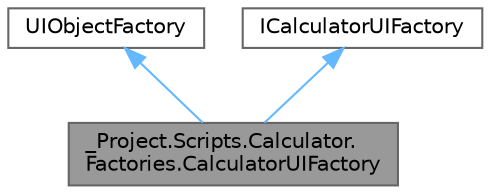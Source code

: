 digraph "_Project.Scripts.Calculator.Factories.CalculatorUIFactory"
{
 // LATEX_PDF_SIZE
  bgcolor="transparent";
  edge [fontname=Helvetica,fontsize=10,labelfontname=Helvetica,labelfontsize=10];
  node [fontname=Helvetica,fontsize=10,shape=box,height=0.2,width=0.4];
  Node1 [id="Node000001",label="_Project.Scripts.Calculator.\lFactories.CalculatorUIFactory",height=0.2,width=0.4,color="gray40", fillcolor="grey60", style="filled", fontcolor="black",tooltip="Класс, отвечающий за создание объектов UI калькулятора"];
  Node2 -> Node1 [id="edge1_Node000001_Node000002",dir="back",color="steelblue1",style="solid",tooltip=" "];
  Node2 [id="Node000002",label="UIObjectFactory",height=0.2,width=0.4,color="gray40", fillcolor="white", style="filled",URL="$class___project_1_1_scripts_1_1_u_i_factory_1_1_u_i_object_factory.html",tooltip="Универсальный класс-фабрика для создания UI объектов"];
  Node3 -> Node1 [id="edge2_Node000001_Node000003",dir="back",color="steelblue1",style="solid",tooltip=" "];
  Node3 [id="Node000003",label="ICalculatorUIFactory",height=0.2,width=0.4,color="gray40", fillcolor="white", style="filled",URL="$interface___project_1_1_scripts_1_1_calculator_1_1_factories_1_1_i_calculator_u_i_factory.html",tooltip="Интерфейс, описывающий методы создания и уничтожения объектов UI калькулятора"];
}
